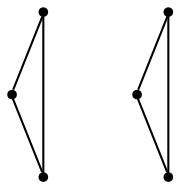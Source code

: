 graph {
  node [shape=point,comment="{\"directed\":false,\"doi\":\"10.1007/978-3-540-70904-6_15\",\"figure\":\"11 (1)\"}"]

  v0 [pos="1276.3968386627907,480.785412258572"]
  v1 [pos="1398.3382312863373,360.58436499701605"]
  v2 [pos="1188.805523255814,307.3520448472765"]
  v3 [pos="947.3210074491278,476.4521704779731"]
  v4 [pos="1069.261414425872,356.2510596381293"]
  v5 [pos="859.7296920421512,303.0187394883897"]

  v0 -- v1 [id="-1",pos="1276.3968386627907,480.785412258572 1398.3382312863373,360.58436499701605 1398.3382312863373,360.58436499701605 1398.3382312863373,360.58436499701605"]
  v5 -- v3 [id="-2",pos="859.7296920421512,303.0187394883897 947.3210074491278,476.4521704779731 947.3210074491278,476.4521704779731 947.3210074491278,476.4521704779731"]
  v5 -- v4 [id="-3",pos="859.7296920421512,303.0187394883897 1069.261414425872,356.2510596381293 1069.261414425872,356.2510596381293 1069.261414425872,356.2510596381293"]
  v2 -- v1 [id="-4",pos="1188.805523255814,307.3520448472765 1398.3382312863373,360.58436499701605 1398.3382312863373,360.58436499701605 1398.3382312863373,360.58436499701605"]
  v2 -- v0 [id="-5",pos="1188.805523255814,307.3520448472765 1276.3968386627907,480.785412258572 1276.3968386627907,480.785412258572 1276.3968386627907,480.785412258572"]
  v3 -- v4 [id="-6",pos="947.3210074491278,476.4521704779731 1069.261414425872,356.2510596381293 1069.261414425872,356.2510596381293 1069.261414425872,356.2510596381293"]
}